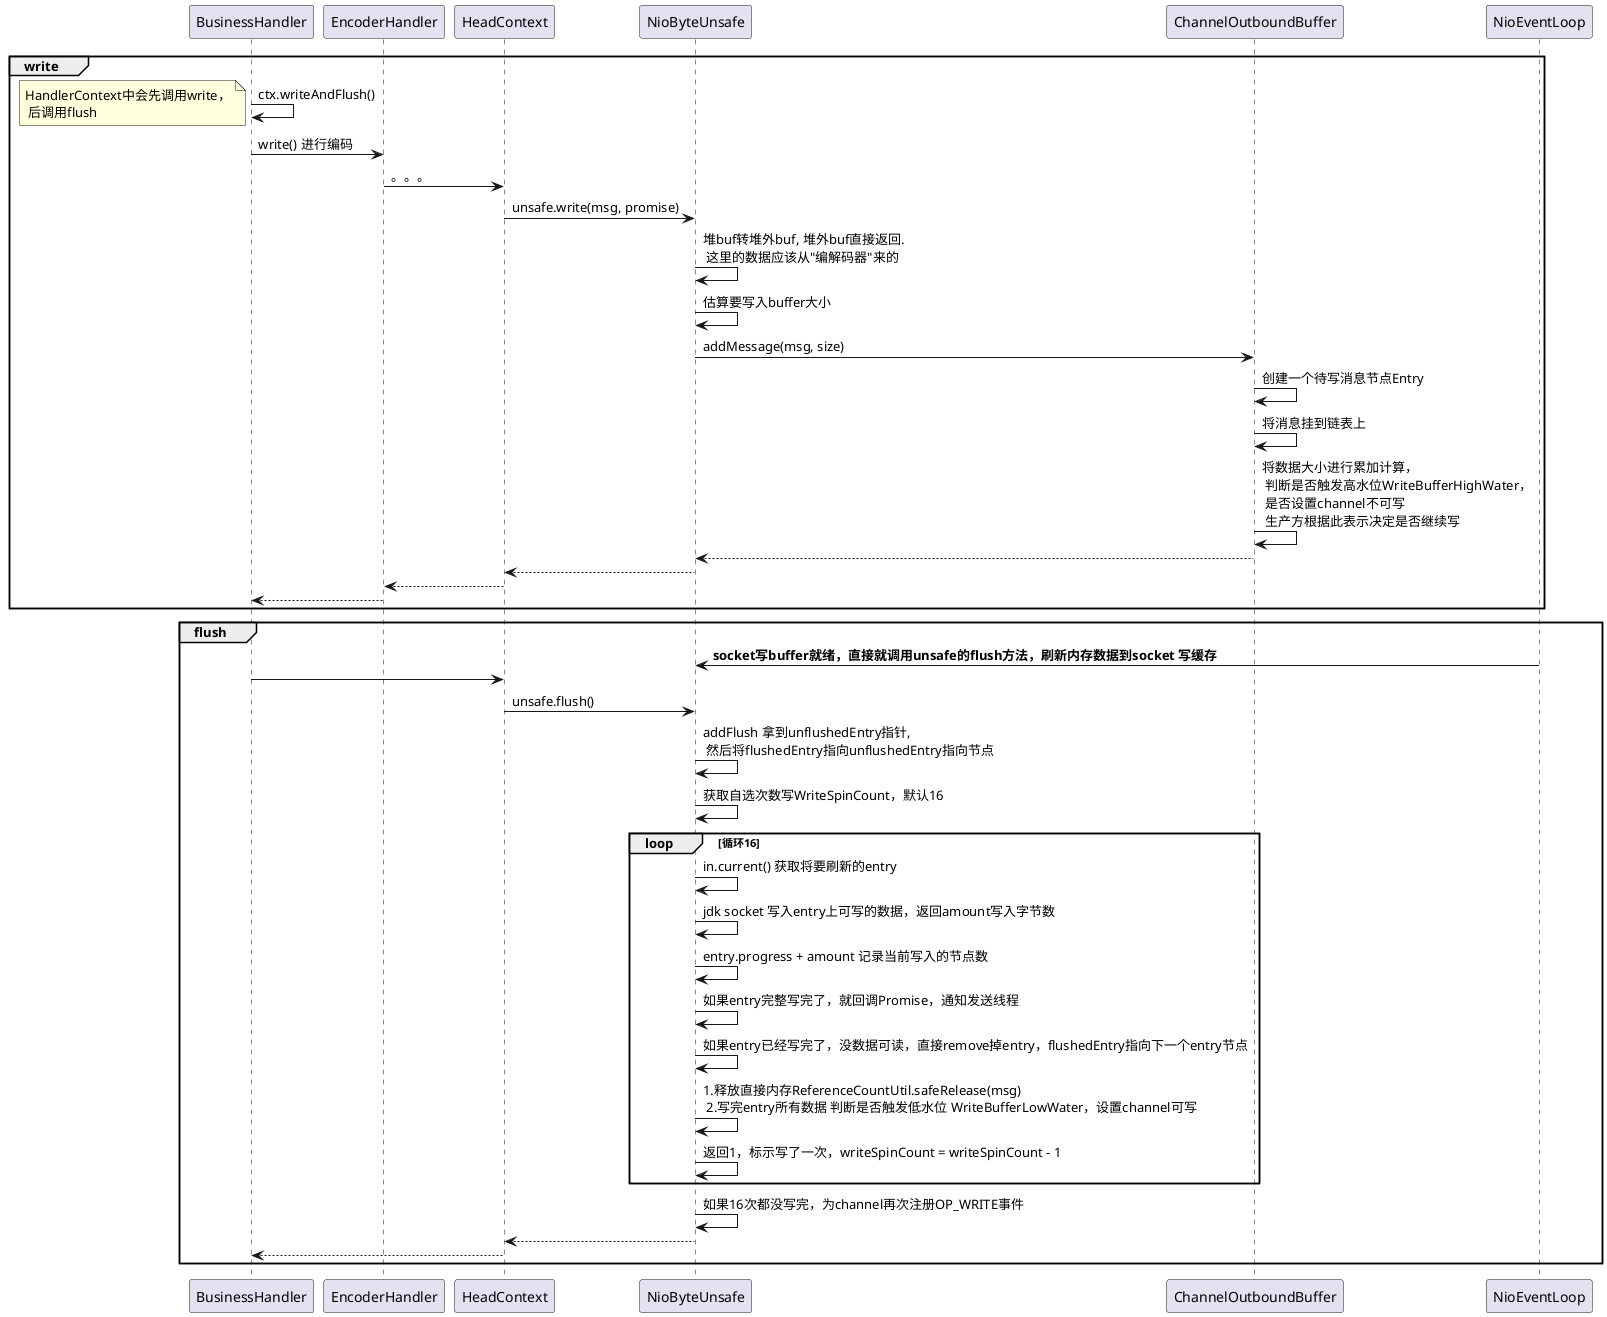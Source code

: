 @startuml
group write
BusinessHandler -> BusinessHandler:ctx.writeAndFlush()

note left:HandlerContext中会先调用write，\n 后调用flush
BusinessHandler -> EncoderHandler:write() 进行编码
EncoderHandler -> HeadContext:。。。
HeadContext -> NioByteUnsafe:unsafe.write(msg, promise)
NioByteUnsafe -> NioByteUnsafe:堆buf转堆外buf, 堆外buf直接返回. \n 这里的数据应该从"编解码器"来的
NioByteUnsafe -> NioByteUnsafe:估算要写入buffer大小
NioByteUnsafe -> ChannelOutboundBuffer:addMessage(msg, size)
ChannelOutboundBuffer -> ChannelOutboundBuffer:创建一个待写消息节点Entry
ChannelOutboundBuffer -> ChannelOutboundBuffer:将消息挂到链表上
ChannelOutboundBuffer -> ChannelOutboundBuffer:将数据大小进行累加计算，\n 判断是否触发高水位WriteBufferHighWater，\n 是否设置channel不可写 \n 生产方根据此表示决定是否继续写
ChannelOutboundBuffer --> NioByteUnsafe:
NioByteUnsafe --> HeadContext
HeadContext --> EncoderHandler
EncoderHandler --> BusinessHandler
end

group flush

NioEventLoop -> NioByteUnsafe: **socket写buffer就绪，直接就调用unsafe的flush方法，刷新内存数据到socket 写缓存**

BusinessHandler -> HeadContext:
HeadContext -> NioByteUnsafe:unsafe.flush()
NioByteUnsafe -> NioByteUnsafe:addFlush 拿到unflushedEntry指针, \n 然后将flushedEntry指向unflushedEntry指向节点
NioByteUnsafe -> NioByteUnsafe:获取自选次数写WriteSpinCount，默认16
loop 循环16
NioByteUnsafe -> NioByteUnsafe:in.current() 获取将要刷新的entry
NioByteUnsafe -> NioByteUnsafe:jdk socket 写入entry上可写的数据，返回amount写入字节数
NioByteUnsafe -> NioByteUnsafe:entry.progress + amount 记录当前写入的节点数
NioByteUnsafe -> NioByteUnsafe:如果entry完整写完了，就回调Promise，通知发送线程
NioByteUnsafe -> NioByteUnsafe:如果entry已经写完了，没数据可读，直接remove掉entry，flushedEntry指向下一个entry节点
NioByteUnsafe -> NioByteUnsafe:1.释放直接内存ReferenceCountUtil.safeRelease(msg) \n 2.写完entry所有数据 判断是否触发低水位 WriteBufferLowWater，设置channel可写
NioByteUnsafe -> NioByteUnsafe:返回1，标示写了一次，writeSpinCount = writeSpinCount - 1
end
NioByteUnsafe -> NioByteUnsafe:如果16次都没写完，为channel再次注册OP_WRITE事件
NioByteUnsafe --> HeadContext
HeadContext --> BusinessHandler

end



@enduml